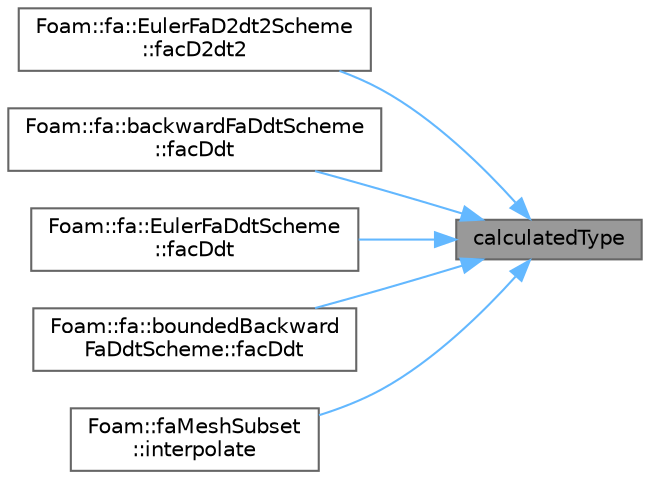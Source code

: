 digraph "calculatedType"
{
 // LATEX_PDF_SIZE
  bgcolor="transparent";
  edge [fontname=Helvetica,fontsize=10,labelfontname=Helvetica,labelfontsize=10];
  node [fontname=Helvetica,fontsize=10,shape=box,height=0.2,width=0.4];
  rankdir="RL";
  Node1 [id="Node000001",label="calculatedType",height=0.2,width=0.4,color="gray40", fillcolor="grey60", style="filled", fontcolor="black",tooltip=" "];
  Node1 -> Node2 [id="edge1_Node000001_Node000002",dir="back",color="steelblue1",style="solid",tooltip=" "];
  Node2 [id="Node000002",label="Foam::fa::EulerFaD2dt2Scheme\l::facD2dt2",height=0.2,width=0.4,color="grey40", fillcolor="white", style="filled",URL="$classFoam_1_1fa_1_1EulerFaD2dt2Scheme.html#adf9c06123fd6a7bcf532325925f5313a",tooltip=" "];
  Node1 -> Node3 [id="edge2_Node000001_Node000003",dir="back",color="steelblue1",style="solid",tooltip=" "];
  Node3 [id="Node000003",label="Foam::fa::backwardFaDdtScheme\l::facDdt",height=0.2,width=0.4,color="grey40", fillcolor="white", style="filled",URL="$classFoam_1_1fa_1_1backwardFaDdtScheme.html#a5602f5bba7ca0eea8227231409a97951",tooltip=" "];
  Node1 -> Node4 [id="edge3_Node000001_Node000004",dir="back",color="steelblue1",style="solid",tooltip=" "];
  Node4 [id="Node000004",label="Foam::fa::EulerFaDdtScheme\l::facDdt",height=0.2,width=0.4,color="grey40", fillcolor="white", style="filled",URL="$classFoam_1_1fa_1_1EulerFaDdtScheme.html#a5602f5bba7ca0eea8227231409a97951",tooltip=" "];
  Node1 -> Node5 [id="edge4_Node000001_Node000005",dir="back",color="steelblue1",style="solid",tooltip=" "];
  Node5 [id="Node000005",label="Foam::fa::boundedBackward\lFaDdtScheme::facDdt",height=0.2,width=0.4,color="grey40", fillcolor="white", style="filled",URL="$classFoam_1_1fa_1_1boundedBackwardFaDdtScheme.html#a103e5f861e699d05a1a9a0afe52f4ae8",tooltip=" "];
  Node1 -> Node6 [id="edge5_Node000001_Node000006",dir="back",color="steelblue1",style="solid",tooltip=" "];
  Node6 [id="Node000006",label="Foam::faMeshSubset\l::interpolate",height=0.2,width=0.4,color="grey40", fillcolor="white", style="filled",URL="$classFoam_1_1faMeshSubset.html#a14a172d8361a286169cc1bc2c9481de6",tooltip=" "];
}
